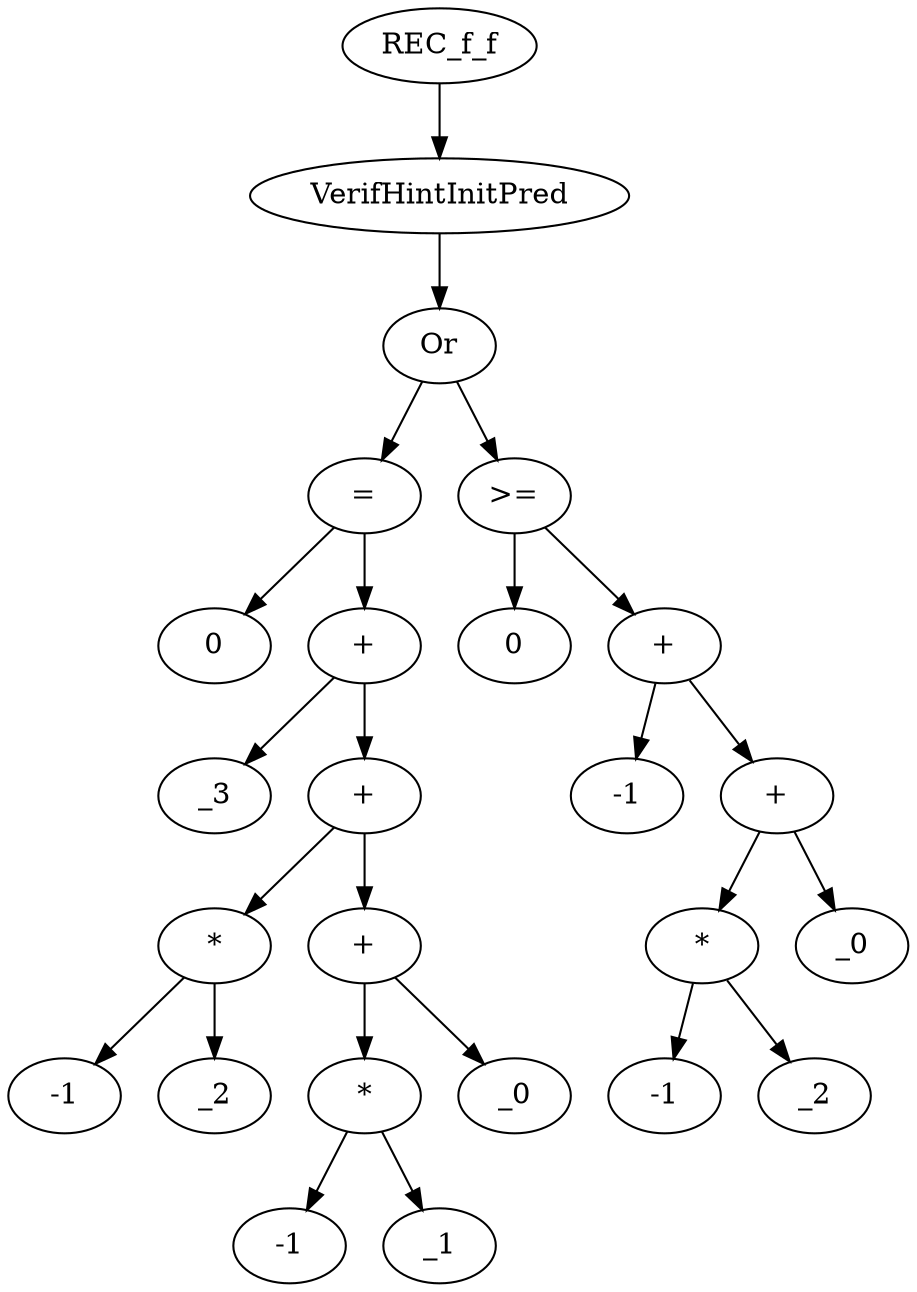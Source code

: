 digraph dag {
0 [label="REC_f_f"];
1 [label="VerifHintInitPred"];
2 [label="Or"];
3 [label="="];
4 [label="0"];
5 [label="+"];
6 [label="_3"];
7 [label="+"];
8 [label="*"];
9 [label="-1"];
10 [label="_2"];
11 [label="+"];
12 [label="*"];
13 [label="-1"];
14 [label="_1"];
15 [label="_0"];
16 [label=">="];
17 [label="0"];
18 [label="+"];
19 [label="-1"];
20 [label="+"];
21 [label="*"];
22 [label="-1"];
23 [label="_2"];
24 [label="_0"];
"0" -> "1"[label=""]
"1" -> "2"[label=""]
"2" -> "3"[label=""]
"2" -> "16"[label=""]
"3" -> "5"[label=""]
"3" -> "4"[label=""]
"5" -> "7"[label=""]
"5" -> "6"[label=""]
"7" -> "8"[label=""]
"7" -> "11"[label=""]
"8" -> "10"[label=""]
"8" -> "9"[label=""]
"11" -> "12"[label=""]
"11" -> "15"[label=""]
"12" -> "14"[label=""]
"12" -> "13"[label=""]
"16" -> "18"[label=""]
"16" -> "17"[label=""]
"18" -> "20"[label=""]
"18" -> "19"[label=""]
"20" -> "21"[label=""]
"20" -> "24"[label=""]
"21" -> "23"[label=""]
"21" -> "22"[label=""]
}
